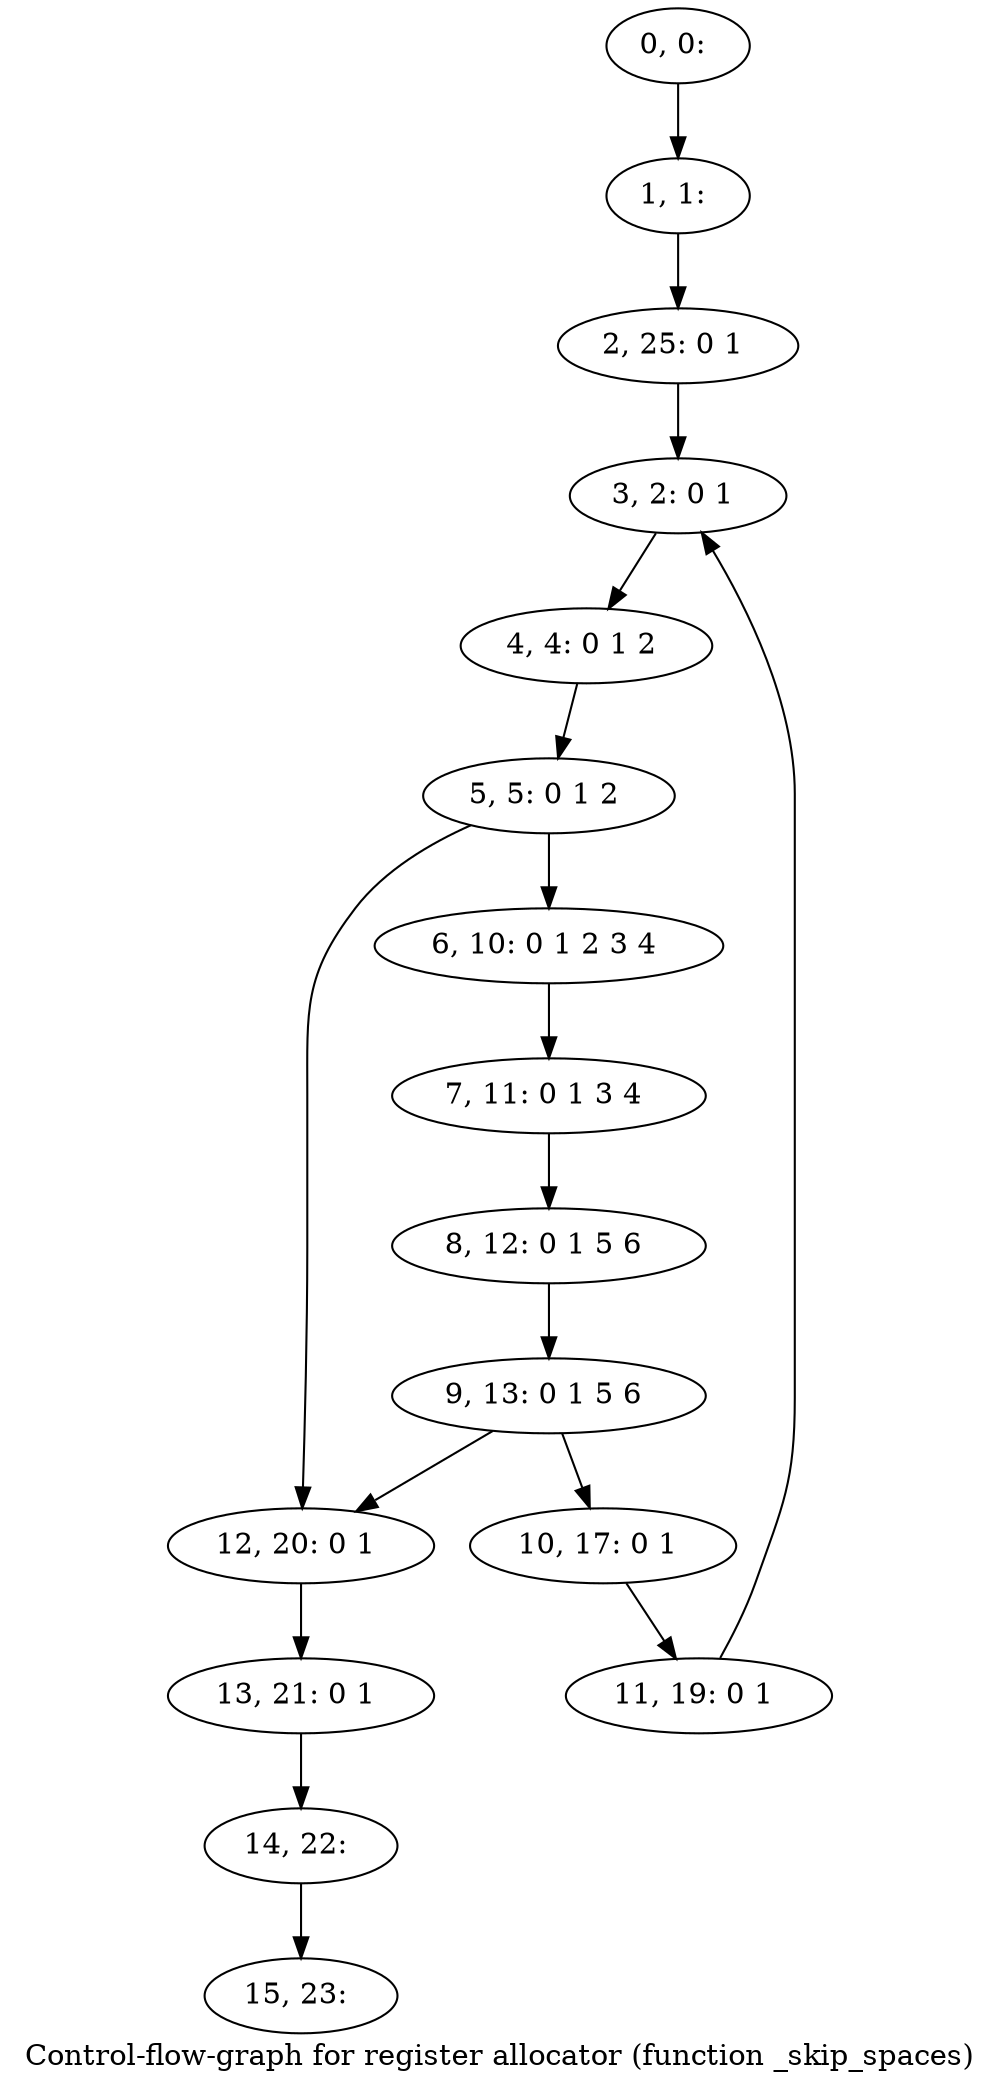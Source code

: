 digraph G {
graph [label="Control-flow-graph for register allocator (function _skip_spaces)"]
0[label="0, 0: "];
1[label="1, 1: "];
2[label="2, 25: 0 1 "];
3[label="3, 2: 0 1 "];
4[label="4, 4: 0 1 2 "];
5[label="5, 5: 0 1 2 "];
6[label="6, 10: 0 1 2 3 4 "];
7[label="7, 11: 0 1 3 4 "];
8[label="8, 12: 0 1 5 6 "];
9[label="9, 13: 0 1 5 6 "];
10[label="10, 17: 0 1 "];
11[label="11, 19: 0 1 "];
12[label="12, 20: 0 1 "];
13[label="13, 21: 0 1 "];
14[label="14, 22: "];
15[label="15, 23: "];
0->1 ;
1->2 ;
2->3 ;
3->4 ;
4->5 ;
5->6 ;
5->12 ;
6->7 ;
7->8 ;
8->9 ;
9->10 ;
9->12 ;
10->11 ;
11->3 ;
12->13 ;
13->14 ;
14->15 ;
}
